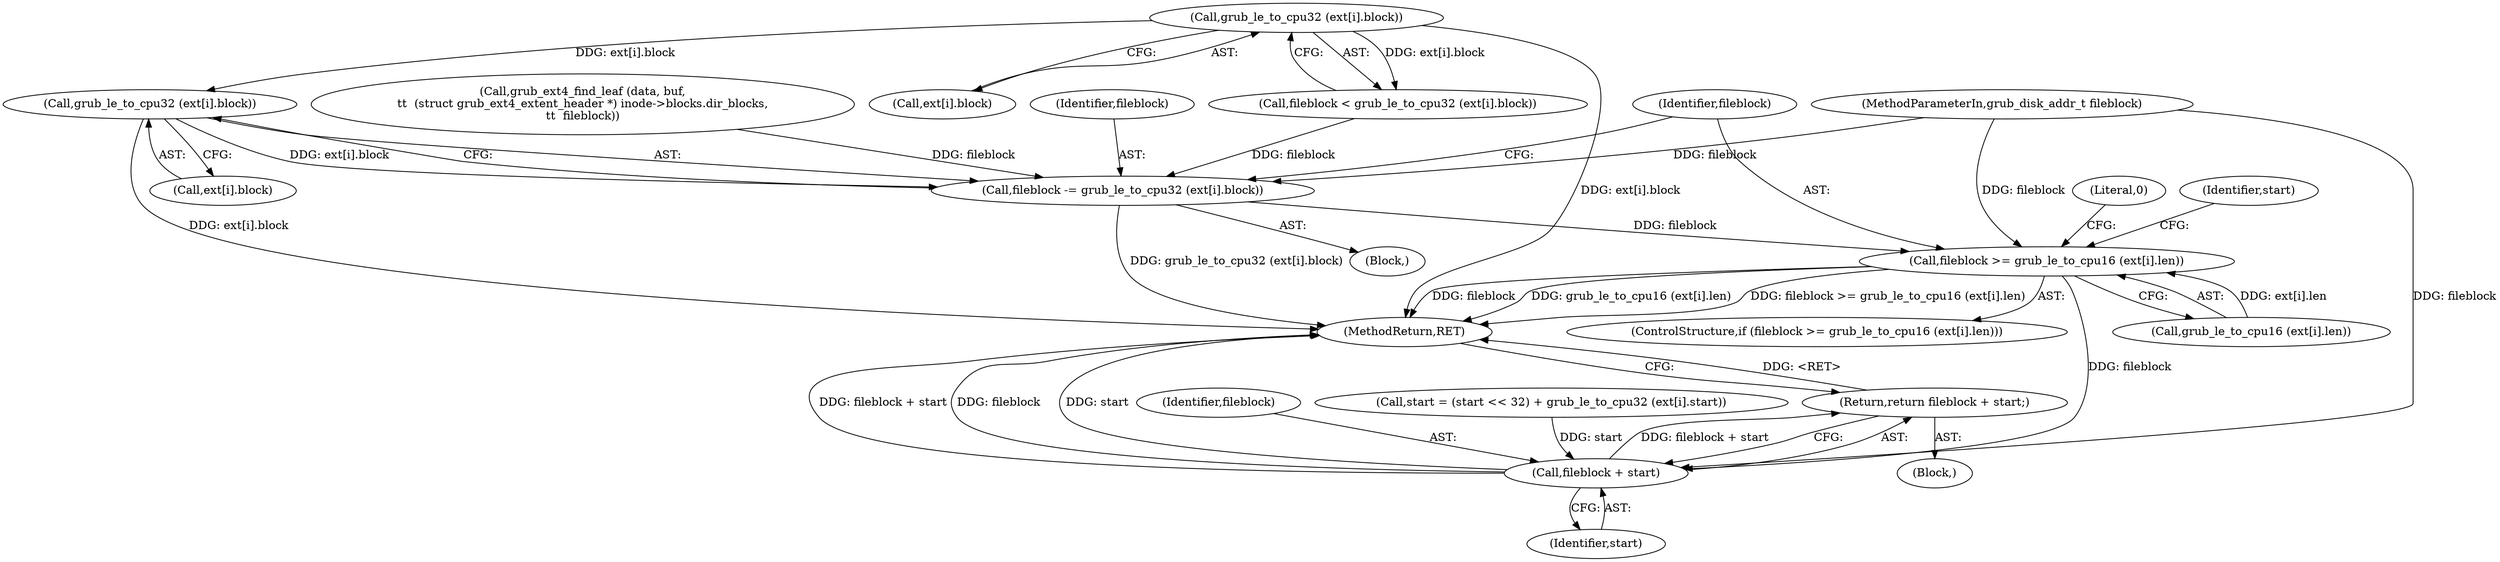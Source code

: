 digraph "0_radare2_796dd28aaa6b9fa76d99c42c4d5ff8b257cc2191_1@array" {
"1000209" [label="(Call,grub_le_to_cpu32 (ext[i].block))"];
"1000194" [label="(Call,grub_le_to_cpu32 (ext[i].block))"];
"1000207" [label="(Call,fileblock -= grub_le_to_cpu32 (ext[i].block))"];
"1000216" [label="(Call,fileblock >= grub_le_to_cpu16 (ext[i].len))"];
"1000250" [label="(Call,fileblock + start)"];
"1000249" [label="(Return,return fileblock + start;)"];
"1000250" [label="(Call,fileblock + start)"];
"1000252" [label="(Identifier,start)"];
"1000194" [label="(Call,grub_le_to_cpu32 (ext[i].block))"];
"1000215" [label="(ControlStructure,if (fileblock >= grub_le_to_cpu16 (ext[i].len)))"];
"1000249" [label="(Return,return fileblock + start;)"];
"1000206" [label="(Block,)"];
"1000225" [label="(Literal,0)"];
"1000210" [label="(Call,ext[i].block)"];
"1000251" [label="(Identifier,fileblock)"];
"1000216" [label="(Call,fileblock >= grub_le_to_cpu16 (ext[i].len))"];
"1000230" [label="(Identifier,start)"];
"1000237" [label="(Call,start = (start << 32) + grub_le_to_cpu32 (ext[i].start))"];
"1000217" [label="(Identifier,fileblock)"];
"1000207" [label="(Call,fileblock -= grub_le_to_cpu32 (ext[i].block))"];
"1000106" [label="(MethodParameterIn,grub_disk_addr_t fileblock)"];
"1000428" [label="(MethodReturn,RET)"];
"1000195" [label="(Call,ext[i].block)"];
"1000192" [label="(Call,fileblock < grub_le_to_cpu32 (ext[i].block))"];
"1000218" [label="(Call,grub_le_to_cpu16 (ext[i].len))"];
"1000209" [label="(Call,grub_le_to_cpu32 (ext[i].block))"];
"1000150" [label="(Call,grub_ext4_find_leaf (data, buf,\n\t\t  (struct grub_ext4_extent_header *) inode->blocks.dir_blocks,\n\t\t  fileblock))"];
"1000208" [label="(Identifier,fileblock)"];
"1000227" [label="(Block,)"];
"1000209" -> "1000207"  [label="AST: "];
"1000209" -> "1000210"  [label="CFG: "];
"1000210" -> "1000209"  [label="AST: "];
"1000207" -> "1000209"  [label="CFG: "];
"1000209" -> "1000428"  [label="DDG: ext[i].block"];
"1000209" -> "1000207"  [label="DDG: ext[i].block"];
"1000194" -> "1000209"  [label="DDG: ext[i].block"];
"1000194" -> "1000192"  [label="AST: "];
"1000194" -> "1000195"  [label="CFG: "];
"1000195" -> "1000194"  [label="AST: "];
"1000192" -> "1000194"  [label="CFG: "];
"1000194" -> "1000428"  [label="DDG: ext[i].block"];
"1000194" -> "1000192"  [label="DDG: ext[i].block"];
"1000207" -> "1000206"  [label="AST: "];
"1000208" -> "1000207"  [label="AST: "];
"1000217" -> "1000207"  [label="CFG: "];
"1000207" -> "1000428"  [label="DDG: grub_le_to_cpu32 (ext[i].block)"];
"1000150" -> "1000207"  [label="DDG: fileblock"];
"1000192" -> "1000207"  [label="DDG: fileblock"];
"1000106" -> "1000207"  [label="DDG: fileblock"];
"1000207" -> "1000216"  [label="DDG: fileblock"];
"1000216" -> "1000215"  [label="AST: "];
"1000216" -> "1000218"  [label="CFG: "];
"1000217" -> "1000216"  [label="AST: "];
"1000218" -> "1000216"  [label="AST: "];
"1000225" -> "1000216"  [label="CFG: "];
"1000230" -> "1000216"  [label="CFG: "];
"1000216" -> "1000428"  [label="DDG: fileblock >= grub_le_to_cpu16 (ext[i].len)"];
"1000216" -> "1000428"  [label="DDG: fileblock"];
"1000216" -> "1000428"  [label="DDG: grub_le_to_cpu16 (ext[i].len)"];
"1000106" -> "1000216"  [label="DDG: fileblock"];
"1000218" -> "1000216"  [label="DDG: ext[i].len"];
"1000216" -> "1000250"  [label="DDG: fileblock"];
"1000250" -> "1000249"  [label="AST: "];
"1000250" -> "1000252"  [label="CFG: "];
"1000251" -> "1000250"  [label="AST: "];
"1000252" -> "1000250"  [label="AST: "];
"1000249" -> "1000250"  [label="CFG: "];
"1000250" -> "1000428"  [label="DDG: fileblock"];
"1000250" -> "1000428"  [label="DDG: start"];
"1000250" -> "1000428"  [label="DDG: fileblock + start"];
"1000250" -> "1000249"  [label="DDG: fileblock + start"];
"1000106" -> "1000250"  [label="DDG: fileblock"];
"1000237" -> "1000250"  [label="DDG: start"];
"1000249" -> "1000227"  [label="AST: "];
"1000428" -> "1000249"  [label="CFG: "];
"1000249" -> "1000428"  [label="DDG: <RET>"];
}
